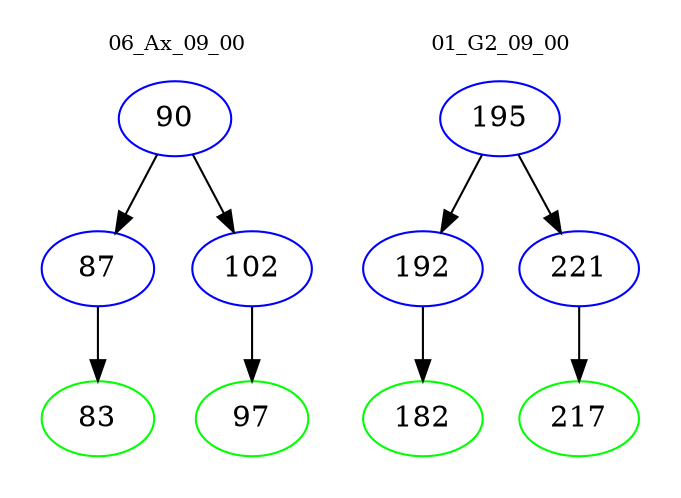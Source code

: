 digraph{
subgraph cluster_0 {
color = white
label = "06_Ax_09_00";
fontsize=10;
T0_90 [label="90", color="blue"]
T0_90 -> T0_87 [color="black"]
T0_87 [label="87", color="blue"]
T0_87 -> T0_83 [color="black"]
T0_83 [label="83", color="green"]
T0_90 -> T0_102 [color="black"]
T0_102 [label="102", color="blue"]
T0_102 -> T0_97 [color="black"]
T0_97 [label="97", color="green"]
}
subgraph cluster_1 {
color = white
label = "01_G2_09_00";
fontsize=10;
T1_195 [label="195", color="blue"]
T1_195 -> T1_192 [color="black"]
T1_192 [label="192", color="blue"]
T1_192 -> T1_182 [color="black"]
T1_182 [label="182", color="green"]
T1_195 -> T1_221 [color="black"]
T1_221 [label="221", color="blue"]
T1_221 -> T1_217 [color="black"]
T1_217 [label="217", color="green"]
}
}
